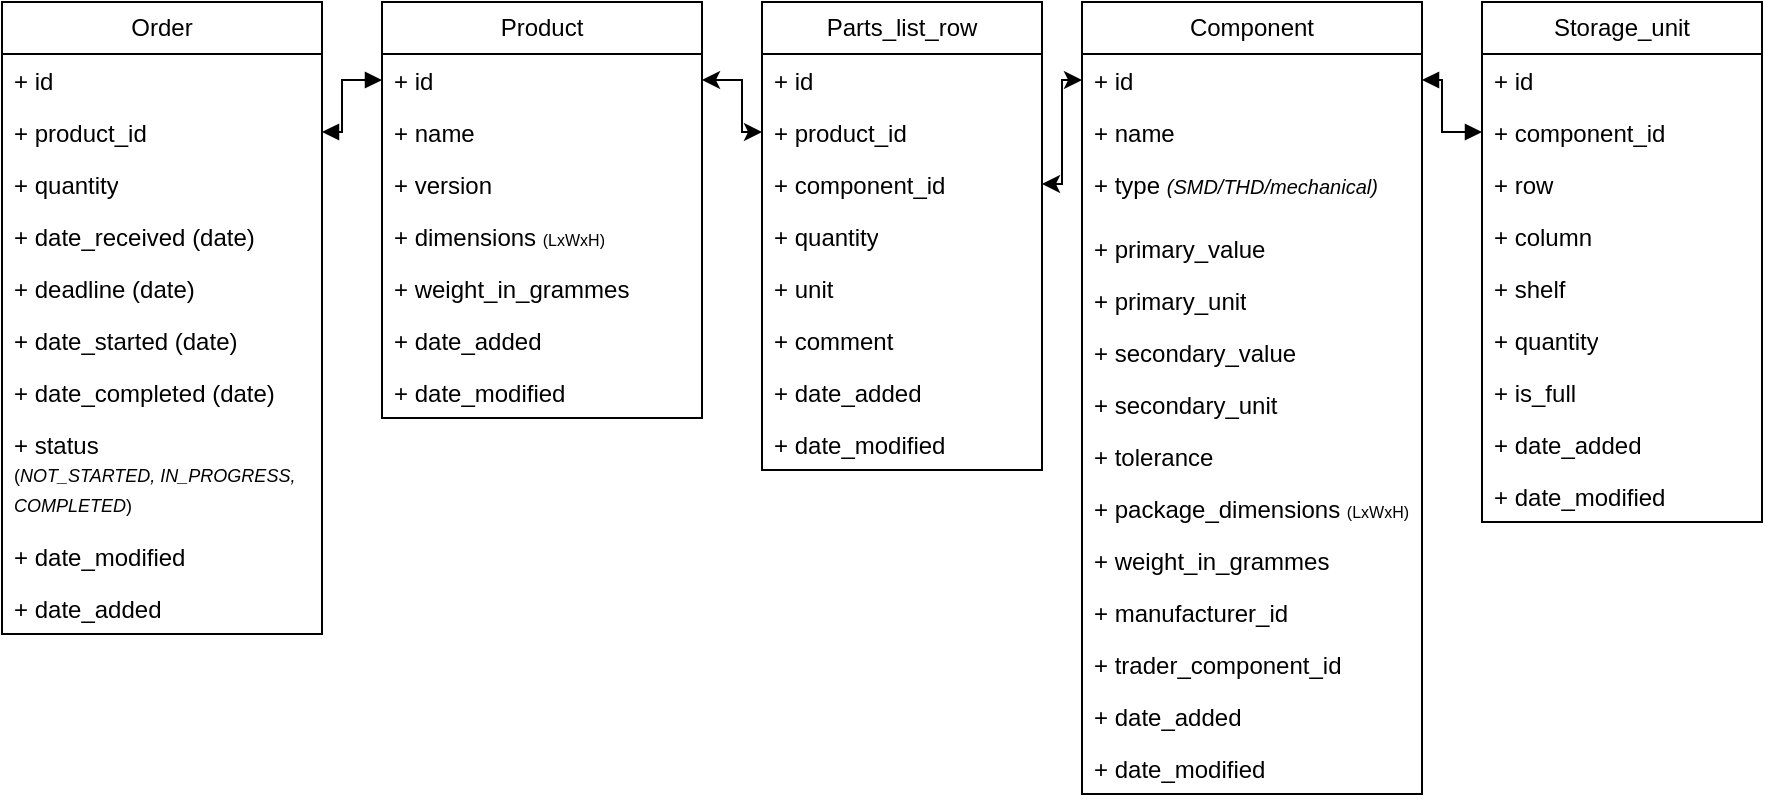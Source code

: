 <mxfile version="21.1.2" type="device">
  <diagram name="Page-1" id="a7904f86-f2b4-8e86-fa97-74104820619b">
    <mxGraphModel dx="1418" dy="828" grid="1" gridSize="10" guides="1" tooltips="1" connect="1" arrows="1" fold="1" page="1" pageScale="1" pageWidth="1100" pageHeight="850" background="none" math="0" shadow="0">
      <root>
        <mxCell id="0" />
        <mxCell id="1" parent="0" />
        <mxCell id="24794b860abc3c2d-30" style="edgeStyle=orthogonalEdgeStyle;rounded=0;html=1;labelBackgroundColor=none;endArrow=none;endFill=0;endSize=8;fontFamily=Verdana;fontSize=12;align=left;" parent="1" edge="1">
          <mxGeometry relative="1" as="geometry">
            <Array as="points">
              <mxPoint x="110" y="90" />
              <mxPoint x="670" y="90" />
            </Array>
            <mxPoint x="110" y="205" as="sourcePoint" />
          </mxGeometry>
        </mxCell>
        <mxCell id="yLfxssdiSvaUAgOerNLs-10" value="Order" style="swimlane;fontStyle=0;childLayout=stackLayout;horizontal=1;startSize=26;fillColor=none;horizontalStack=0;resizeParent=1;resizeParentMax=0;resizeLast=0;collapsible=1;marginBottom=0;whiteSpace=wrap;html=1;" parent="1" vertex="1">
          <mxGeometry x="70" y="90" width="160" height="316" as="geometry" />
        </mxCell>
        <mxCell id="yLfxssdiSvaUAgOerNLs-25" value="+ id" style="text;strokeColor=none;fillColor=none;align=left;verticalAlign=top;spacingLeft=4;spacingRight=4;overflow=hidden;rotatable=0;points=[[0,0.5],[1,0.5]];portConstraint=eastwest;whiteSpace=wrap;html=1;" parent="yLfxssdiSvaUAgOerNLs-10" vertex="1">
          <mxGeometry y="26" width="160" height="26" as="geometry" />
        </mxCell>
        <mxCell id="yLfxssdiSvaUAgOerNLs-12" value="+ product_id" style="text;strokeColor=none;fillColor=none;align=left;verticalAlign=top;spacingLeft=4;spacingRight=4;overflow=hidden;rotatable=0;points=[[0,0.5],[1,0.5]];portConstraint=eastwest;whiteSpace=wrap;html=1;" parent="yLfxssdiSvaUAgOerNLs-10" vertex="1">
          <mxGeometry y="52" width="160" height="26" as="geometry" />
        </mxCell>
        <mxCell id="yLfxssdiSvaUAgOerNLs-13" value="+ quantity" style="text;strokeColor=none;fillColor=none;align=left;verticalAlign=top;spacingLeft=4;spacingRight=4;overflow=hidden;rotatable=0;points=[[0,0.5],[1,0.5]];portConstraint=eastwest;whiteSpace=wrap;html=1;" parent="yLfxssdiSvaUAgOerNLs-10" vertex="1">
          <mxGeometry y="78" width="160" height="26" as="geometry" />
        </mxCell>
        <mxCell id="yLfxssdiSvaUAgOerNLs-15" value="+ date_received (date)" style="text;strokeColor=none;fillColor=none;align=left;verticalAlign=top;spacingLeft=4;spacingRight=4;overflow=hidden;rotatable=0;points=[[0,0.5],[1,0.5]];portConstraint=eastwest;whiteSpace=wrap;html=1;" parent="yLfxssdiSvaUAgOerNLs-10" vertex="1">
          <mxGeometry y="104" width="160" height="26" as="geometry" />
        </mxCell>
        <mxCell id="yLfxssdiSvaUAgOerNLs-16" value="+ deadline (date)" style="text;strokeColor=none;fillColor=none;align=left;verticalAlign=top;spacingLeft=4;spacingRight=4;overflow=hidden;rotatable=0;points=[[0,0.5],[1,0.5]];portConstraint=eastwest;whiteSpace=wrap;html=1;" parent="yLfxssdiSvaUAgOerNLs-10" vertex="1">
          <mxGeometry y="130" width="160" height="26" as="geometry" />
        </mxCell>
        <mxCell id="yLfxssdiSvaUAgOerNLs-17" value="+ date_started (date)" style="text;strokeColor=none;fillColor=none;align=left;verticalAlign=top;spacingLeft=4;spacingRight=4;overflow=hidden;rotatable=0;points=[[0,0.5],[1,0.5]];portConstraint=eastwest;whiteSpace=wrap;html=1;" parent="yLfxssdiSvaUAgOerNLs-10" vertex="1">
          <mxGeometry y="156" width="160" height="26" as="geometry" />
        </mxCell>
        <mxCell id="yLfxssdiSvaUAgOerNLs-18" value="+ date_completed (date)" style="text;strokeColor=none;fillColor=none;align=left;verticalAlign=top;spacingLeft=4;spacingRight=4;overflow=hidden;rotatable=0;points=[[0,0.5],[1,0.5]];portConstraint=eastwest;whiteSpace=wrap;html=1;" parent="yLfxssdiSvaUAgOerNLs-10" vertex="1">
          <mxGeometry y="182" width="160" height="26" as="geometry" />
        </mxCell>
        <mxCell id="EyobOdSp5kL_Q-B3W6Bk-1" value="+ status&lt;br&gt;&lt;font style=&quot;font-size: 9px;&quot;&gt;(&lt;font style=&quot;font-size: 9px;&quot;&gt;&lt;i&gt;NOT_STARTED, IN_PROGRESS, COMPLETED&lt;/i&gt;&lt;/font&gt;&lt;span style=&quot;background-color: initial;&quot;&gt;)&lt;br&gt;&lt;/span&gt;&lt;/font&gt;" style="text;strokeColor=none;fillColor=none;align=left;verticalAlign=top;spacingLeft=4;spacingRight=4;overflow=hidden;rotatable=0;points=[[0,0.5],[1,0.5]];portConstraint=eastwest;whiteSpace=wrap;html=1;" parent="yLfxssdiSvaUAgOerNLs-10" vertex="1">
          <mxGeometry y="208" width="160" height="56" as="geometry" />
        </mxCell>
        <mxCell id="1M4pDCCjpIZbNK-whjdR-2" value="+ date_modified" style="text;strokeColor=none;fillColor=none;align=left;verticalAlign=top;spacingLeft=4;spacingRight=4;overflow=hidden;rotatable=0;points=[[0,0.5],[1,0.5]];portConstraint=eastwest;whiteSpace=wrap;html=1;" vertex="1" parent="yLfxssdiSvaUAgOerNLs-10">
          <mxGeometry y="264" width="160" height="26" as="geometry" />
        </mxCell>
        <mxCell id="1M4pDCCjpIZbNK-whjdR-1" value="+ date_added" style="text;strokeColor=none;fillColor=none;align=left;verticalAlign=top;spacingLeft=4;spacingRight=4;overflow=hidden;rotatable=0;points=[[0,0.5],[1,0.5]];portConstraint=eastwest;whiteSpace=wrap;html=1;" vertex="1" parent="yLfxssdiSvaUAgOerNLs-10">
          <mxGeometry y="290" width="160" height="26" as="geometry" />
        </mxCell>
        <mxCell id="yLfxssdiSvaUAgOerNLs-19" value="Product" style="swimlane;fontStyle=0;childLayout=stackLayout;horizontal=1;startSize=26;fillColor=none;horizontalStack=0;resizeParent=1;resizeParentMax=0;resizeLast=0;collapsible=1;marginBottom=0;whiteSpace=wrap;html=1;" parent="1" vertex="1">
          <mxGeometry x="260" y="90" width="160" height="208" as="geometry" />
        </mxCell>
        <mxCell id="yLfxssdiSvaUAgOerNLs-20" value="+ id" style="text;strokeColor=none;fillColor=none;align=left;verticalAlign=top;spacingLeft=4;spacingRight=4;overflow=hidden;rotatable=0;points=[[0,0.5],[1,0.5]];portConstraint=eastwest;whiteSpace=wrap;html=1;" parent="yLfxssdiSvaUAgOerNLs-19" vertex="1">
          <mxGeometry y="26" width="160" height="26" as="geometry" />
        </mxCell>
        <mxCell id="yLfxssdiSvaUAgOerNLs-21" value="+ name" style="text;strokeColor=none;fillColor=none;align=left;verticalAlign=top;spacingLeft=4;spacingRight=4;overflow=hidden;rotatable=0;points=[[0,0.5],[1,0.5]];portConstraint=eastwest;whiteSpace=wrap;html=1;" parent="yLfxssdiSvaUAgOerNLs-19" vertex="1">
          <mxGeometry y="52" width="160" height="26" as="geometry" />
        </mxCell>
        <mxCell id="yLfxssdiSvaUAgOerNLs-33" value="+ version" style="text;strokeColor=none;fillColor=none;align=left;verticalAlign=top;spacingLeft=4;spacingRight=4;overflow=hidden;rotatable=0;points=[[0,0.5],[1,0.5]];portConstraint=eastwest;whiteSpace=wrap;html=1;" parent="yLfxssdiSvaUAgOerNLs-19" vertex="1">
          <mxGeometry y="78" width="160" height="26" as="geometry" />
        </mxCell>
        <mxCell id="yLfxssdiSvaUAgOerNLs-75" value="+ dimensions &lt;font style=&quot;font-size: 8px;&quot;&gt;(LxWxH)&lt;/font&gt;" style="text;strokeColor=none;fillColor=none;align=left;verticalAlign=top;spacingLeft=4;spacingRight=4;overflow=hidden;rotatable=0;points=[[0,0.5],[1,0.5]];portConstraint=eastwest;whiteSpace=wrap;html=1;" parent="yLfxssdiSvaUAgOerNLs-19" vertex="1">
          <mxGeometry y="104" width="160" height="26" as="geometry" />
        </mxCell>
        <mxCell id="yLfxssdiSvaUAgOerNLs-76" value="+ weight_in_grammes" style="text;strokeColor=none;fillColor=none;align=left;verticalAlign=top;spacingLeft=4;spacingRight=4;overflow=hidden;rotatable=0;points=[[0,0.5],[1,0.5]];portConstraint=eastwest;whiteSpace=wrap;html=1;" parent="yLfxssdiSvaUAgOerNLs-19" vertex="1">
          <mxGeometry y="130" width="160" height="26" as="geometry" />
        </mxCell>
        <mxCell id="1M4pDCCjpIZbNK-whjdR-3" value="+ date_added" style="text;strokeColor=none;fillColor=none;align=left;verticalAlign=top;spacingLeft=4;spacingRight=4;overflow=hidden;rotatable=0;points=[[0,0.5],[1,0.5]];portConstraint=eastwest;whiteSpace=wrap;html=1;" vertex="1" parent="yLfxssdiSvaUAgOerNLs-19">
          <mxGeometry y="156" width="160" height="26" as="geometry" />
        </mxCell>
        <mxCell id="1M4pDCCjpIZbNK-whjdR-4" value="+ date_modified" style="text;strokeColor=none;fillColor=none;align=left;verticalAlign=top;spacingLeft=4;spacingRight=4;overflow=hidden;rotatable=0;points=[[0,0.5],[1,0.5]];portConstraint=eastwest;whiteSpace=wrap;html=1;" vertex="1" parent="yLfxssdiSvaUAgOerNLs-19">
          <mxGeometry y="182" width="160" height="26" as="geometry" />
        </mxCell>
        <mxCell id="yLfxssdiSvaUAgOerNLs-40" value="" style="endArrow=block;startArrow=block;endFill=1;startFill=1;html=1;rounded=0;exitX=1;exitY=0.5;exitDx=0;exitDy=0;entryX=0;entryY=0.5;entryDx=0;entryDy=0;edgeStyle=orthogonalEdgeStyle;" parent="1" source="yLfxssdiSvaUAgOerNLs-12" target="yLfxssdiSvaUAgOerNLs-20" edge="1">
          <mxGeometry width="160" relative="1" as="geometry">
            <mxPoint x="355" y="40" as="sourcePoint" />
            <mxPoint x="515" y="40" as="targetPoint" />
            <Array as="points">
              <mxPoint x="240" y="155" />
              <mxPoint x="240" y="129" />
            </Array>
          </mxGeometry>
        </mxCell>
        <mxCell id="yLfxssdiSvaUAgOerNLs-59" value="Component" style="swimlane;fontStyle=0;childLayout=stackLayout;horizontal=1;startSize=26;fillColor=none;horizontalStack=0;resizeParent=1;resizeParentMax=0;resizeLast=0;collapsible=1;marginBottom=0;whiteSpace=wrap;html=1;" parent="1" vertex="1">
          <mxGeometry x="610" y="90" width="170" height="396" as="geometry" />
        </mxCell>
        <mxCell id="yLfxssdiSvaUAgOerNLs-60" value="+ id" style="text;strokeColor=none;fillColor=none;align=left;verticalAlign=top;spacingLeft=4;spacingRight=4;overflow=hidden;rotatable=0;points=[[0,0.5],[1,0.5]];portConstraint=eastwest;whiteSpace=wrap;html=1;" parent="yLfxssdiSvaUAgOerNLs-59" vertex="1">
          <mxGeometry y="26" width="170" height="26" as="geometry" />
        </mxCell>
        <mxCell id="yLfxssdiSvaUAgOerNLs-61" value="+ name" style="text;strokeColor=none;fillColor=none;align=left;verticalAlign=top;spacingLeft=4;spacingRight=4;overflow=hidden;rotatable=0;points=[[0,0.5],[1,0.5]];portConstraint=eastwest;whiteSpace=wrap;html=1;" parent="yLfxssdiSvaUAgOerNLs-59" vertex="1">
          <mxGeometry y="52" width="170" height="26" as="geometry" />
        </mxCell>
        <mxCell id="yLfxssdiSvaUAgOerNLs-62" value="+ type &lt;i&gt;&lt;font style=&quot;font-size: 10px;&quot;&gt;(SMD/THD/mechanical)&lt;/font&gt;&lt;/i&gt;" style="text;strokeColor=none;fillColor=none;align=left;verticalAlign=top;spacingLeft=4;spacingRight=4;overflow=hidden;rotatable=0;points=[[0,0.5],[1,0.5]];portConstraint=eastwest;whiteSpace=wrap;html=1;" parent="yLfxssdiSvaUAgOerNLs-59" vertex="1">
          <mxGeometry y="78" width="170" height="32" as="geometry" />
        </mxCell>
        <mxCell id="yLfxssdiSvaUAgOerNLs-69" value="+ primary_value" style="text;strokeColor=none;fillColor=none;align=left;verticalAlign=top;spacingLeft=4;spacingRight=4;overflow=hidden;rotatable=0;points=[[0,0.5],[1,0.5]];portConstraint=eastwest;whiteSpace=wrap;html=1;" parent="yLfxssdiSvaUAgOerNLs-59" vertex="1">
          <mxGeometry y="110" width="170" height="26" as="geometry" />
        </mxCell>
        <mxCell id="yLfxssdiSvaUAgOerNLs-70" value="+ primary_unit" style="text;strokeColor=none;fillColor=none;align=left;verticalAlign=top;spacingLeft=4;spacingRight=4;overflow=hidden;rotatable=0;points=[[0,0.5],[1,0.5]];portConstraint=eastwest;whiteSpace=wrap;html=1;" parent="yLfxssdiSvaUAgOerNLs-59" vertex="1">
          <mxGeometry y="136" width="170" height="26" as="geometry" />
        </mxCell>
        <mxCell id="yLfxssdiSvaUAgOerNLs-71" value="+ secondary_value" style="text;strokeColor=none;fillColor=none;align=left;verticalAlign=top;spacingLeft=4;spacingRight=4;overflow=hidden;rotatable=0;points=[[0,0.5],[1,0.5]];portConstraint=eastwest;whiteSpace=wrap;html=1;" parent="yLfxssdiSvaUAgOerNLs-59" vertex="1">
          <mxGeometry y="162" width="170" height="26" as="geometry" />
        </mxCell>
        <mxCell id="yLfxssdiSvaUAgOerNLs-72" value="+ secondary_unit" style="text;strokeColor=none;fillColor=none;align=left;verticalAlign=top;spacingLeft=4;spacingRight=4;overflow=hidden;rotatable=0;points=[[0,0.5],[1,0.5]];portConstraint=eastwest;whiteSpace=wrap;html=1;" parent="yLfxssdiSvaUAgOerNLs-59" vertex="1">
          <mxGeometry y="188" width="170" height="26" as="geometry" />
        </mxCell>
        <mxCell id="yLfxssdiSvaUAgOerNLs-73" value="+ tolerance" style="text;strokeColor=none;fillColor=none;align=left;verticalAlign=top;spacingLeft=4;spacingRight=4;overflow=hidden;rotatable=0;points=[[0,0.5],[1,0.5]];portConstraint=eastwest;whiteSpace=wrap;html=1;" parent="yLfxssdiSvaUAgOerNLs-59" vertex="1">
          <mxGeometry y="214" width="170" height="26" as="geometry" />
        </mxCell>
        <mxCell id="yLfxssdiSvaUAgOerNLs-74" value="+ package_dimensions &lt;font style=&quot;font-size: 8px;&quot;&gt;(LxWxH)&lt;/font&gt;" style="text;strokeColor=none;fillColor=none;align=left;verticalAlign=top;spacingLeft=4;spacingRight=4;overflow=hidden;rotatable=0;points=[[0,0.5],[1,0.5]];portConstraint=eastwest;whiteSpace=wrap;html=1;" parent="yLfxssdiSvaUAgOerNLs-59" vertex="1">
          <mxGeometry y="240" width="170" height="26" as="geometry" />
        </mxCell>
        <mxCell id="yLfxssdiSvaUAgOerNLs-63" value="+ weight_in_grammes" style="text;strokeColor=none;fillColor=none;align=left;verticalAlign=top;spacingLeft=4;spacingRight=4;overflow=hidden;rotatable=0;points=[[0,0.5],[1,0.5]];portConstraint=eastwest;whiteSpace=wrap;html=1;" parent="yLfxssdiSvaUAgOerNLs-59" vertex="1">
          <mxGeometry y="266" width="170" height="26" as="geometry" />
        </mxCell>
        <mxCell id="yLfxssdiSvaUAgOerNLs-66" value="+ manufacturer_id" style="text;strokeColor=none;fillColor=none;align=left;verticalAlign=top;spacingLeft=4;spacingRight=4;overflow=hidden;rotatable=0;points=[[0,0.5],[1,0.5]];portConstraint=eastwest;whiteSpace=wrap;html=1;" parent="yLfxssdiSvaUAgOerNLs-59" vertex="1">
          <mxGeometry y="292" width="170" height="26" as="geometry" />
        </mxCell>
        <mxCell id="yLfxssdiSvaUAgOerNLs-68" value="+ trader_component_id" style="text;strokeColor=none;fillColor=none;align=left;verticalAlign=top;spacingLeft=4;spacingRight=4;overflow=hidden;rotatable=0;points=[[0,0.5],[1,0.5]];portConstraint=eastwest;whiteSpace=wrap;html=1;" parent="yLfxssdiSvaUAgOerNLs-59" vertex="1">
          <mxGeometry y="318" width="170" height="26" as="geometry" />
        </mxCell>
        <mxCell id="1M4pDCCjpIZbNK-whjdR-5" value="+ date_added" style="text;strokeColor=none;fillColor=none;align=left;verticalAlign=top;spacingLeft=4;spacingRight=4;overflow=hidden;rotatable=0;points=[[0,0.5],[1,0.5]];portConstraint=eastwest;whiteSpace=wrap;html=1;" vertex="1" parent="yLfxssdiSvaUAgOerNLs-59">
          <mxGeometry y="344" width="170" height="26" as="geometry" />
        </mxCell>
        <mxCell id="1M4pDCCjpIZbNK-whjdR-6" value="+ date_modified" style="text;strokeColor=none;fillColor=none;align=left;verticalAlign=top;spacingLeft=4;spacingRight=4;overflow=hidden;rotatable=0;points=[[0,0.5],[1,0.5]];portConstraint=eastwest;whiteSpace=wrap;html=1;" vertex="1" parent="yLfxssdiSvaUAgOerNLs-59">
          <mxGeometry y="370" width="170" height="26" as="geometry" />
        </mxCell>
        <mxCell id="yLfxssdiSvaUAgOerNLs-79" value="Storage_unit" style="swimlane;fontStyle=0;childLayout=stackLayout;horizontal=1;startSize=26;fillColor=none;horizontalStack=0;resizeParent=1;resizeParentMax=0;resizeLast=0;collapsible=1;marginBottom=0;whiteSpace=wrap;html=1;" parent="1" vertex="1">
          <mxGeometry x="810" y="90" width="140" height="260" as="geometry" />
        </mxCell>
        <mxCell id="yLfxssdiSvaUAgOerNLs-80" value="+ id" style="text;strokeColor=none;fillColor=none;align=left;verticalAlign=top;spacingLeft=4;spacingRight=4;overflow=hidden;rotatable=0;points=[[0,0.5],[1,0.5]];portConstraint=eastwest;whiteSpace=wrap;html=1;" parent="yLfxssdiSvaUAgOerNLs-79" vertex="1">
          <mxGeometry y="26" width="140" height="26" as="geometry" />
        </mxCell>
        <mxCell id="yLfxssdiSvaUAgOerNLs-81" value="+ component_id" style="text;strokeColor=none;fillColor=none;align=left;verticalAlign=top;spacingLeft=4;spacingRight=4;overflow=hidden;rotatable=0;points=[[0,0.5],[1,0.5]];portConstraint=eastwest;whiteSpace=wrap;html=1;" parent="yLfxssdiSvaUAgOerNLs-79" vertex="1">
          <mxGeometry y="52" width="140" height="26" as="geometry" />
        </mxCell>
        <mxCell id="C-D4dl75lWquD5fjDeei-1" value="+ row" style="text;strokeColor=none;fillColor=none;align=left;verticalAlign=top;spacingLeft=4;spacingRight=4;overflow=hidden;rotatable=0;points=[[0,0.5],[1,0.5]];portConstraint=eastwest;whiteSpace=wrap;html=1;" parent="yLfxssdiSvaUAgOerNLs-79" vertex="1">
          <mxGeometry y="78" width="140" height="26" as="geometry" />
        </mxCell>
        <mxCell id="C-D4dl75lWquD5fjDeei-2" value="+ column" style="text;strokeColor=none;fillColor=none;align=left;verticalAlign=top;spacingLeft=4;spacingRight=4;overflow=hidden;rotatable=0;points=[[0,0.5],[1,0.5]];portConstraint=eastwest;whiteSpace=wrap;html=1;" parent="yLfxssdiSvaUAgOerNLs-79" vertex="1">
          <mxGeometry y="104" width="140" height="26" as="geometry" />
        </mxCell>
        <mxCell id="C-D4dl75lWquD5fjDeei-3" value="+ shelf" style="text;strokeColor=none;fillColor=none;align=left;verticalAlign=top;spacingLeft=4;spacingRight=4;overflow=hidden;rotatable=0;points=[[0,0.5],[1,0.5]];portConstraint=eastwest;whiteSpace=wrap;html=1;" parent="yLfxssdiSvaUAgOerNLs-79" vertex="1">
          <mxGeometry y="130" width="140" height="26" as="geometry" />
        </mxCell>
        <mxCell id="yLfxssdiSvaUAgOerNLs-82" value="+ quantity" style="text;strokeColor=none;fillColor=none;align=left;verticalAlign=top;spacingLeft=4;spacingRight=4;overflow=hidden;rotatable=0;points=[[0,0.5],[1,0.5]];portConstraint=eastwest;whiteSpace=wrap;html=1;" parent="yLfxssdiSvaUAgOerNLs-79" vertex="1">
          <mxGeometry y="156" width="140" height="26" as="geometry" />
        </mxCell>
        <mxCell id="C-D4dl75lWquD5fjDeei-4" value="+ is_full" style="text;strokeColor=none;fillColor=none;align=left;verticalAlign=top;spacingLeft=4;spacingRight=4;overflow=hidden;rotatable=0;points=[[0,0.5],[1,0.5]];portConstraint=eastwest;whiteSpace=wrap;html=1;" parent="yLfxssdiSvaUAgOerNLs-79" vertex="1">
          <mxGeometry y="182" width="140" height="26" as="geometry" />
        </mxCell>
        <mxCell id="1M4pDCCjpIZbNK-whjdR-7" value="+ date_added" style="text;strokeColor=none;fillColor=none;align=left;verticalAlign=top;spacingLeft=4;spacingRight=4;overflow=hidden;rotatable=0;points=[[0,0.5],[1,0.5]];portConstraint=eastwest;whiteSpace=wrap;html=1;" vertex="1" parent="yLfxssdiSvaUAgOerNLs-79">
          <mxGeometry y="208" width="140" height="26" as="geometry" />
        </mxCell>
        <mxCell id="1M4pDCCjpIZbNK-whjdR-8" value="+ date_modified" style="text;strokeColor=none;fillColor=none;align=left;verticalAlign=top;spacingLeft=4;spacingRight=4;overflow=hidden;rotatable=0;points=[[0,0.5],[1,0.5]];portConstraint=eastwest;whiteSpace=wrap;html=1;" vertex="1" parent="yLfxssdiSvaUAgOerNLs-79">
          <mxGeometry y="234" width="140" height="26" as="geometry" />
        </mxCell>
        <mxCell id="yLfxssdiSvaUAgOerNLs-87" value="" style="endArrow=block;startArrow=block;endFill=1;startFill=1;html=1;rounded=0;exitX=1;exitY=0.5;exitDx=0;exitDy=0;entryX=0;entryY=0.5;entryDx=0;entryDy=0;edgeStyle=orthogonalEdgeStyle;" parent="1" source="yLfxssdiSvaUAgOerNLs-60" target="yLfxssdiSvaUAgOerNLs-81" edge="1">
          <mxGeometry width="160" relative="1" as="geometry">
            <mxPoint x="850" y="284" as="sourcePoint" />
            <mxPoint x="1010" y="284" as="targetPoint" />
            <Array as="points">
              <mxPoint x="790" y="129" />
              <mxPoint x="790" y="155" />
            </Array>
          </mxGeometry>
        </mxCell>
        <mxCell id="CY3FvTygYYsW5YtFWr8B-18" value="Parts_list_row" style="swimlane;fontStyle=0;childLayout=stackLayout;horizontal=1;startSize=26;fillColor=none;horizontalStack=0;resizeParent=1;resizeParentMax=0;resizeLast=0;collapsible=1;marginBottom=0;whiteSpace=wrap;html=1;" parent="1" vertex="1">
          <mxGeometry x="450" y="90" width="140" height="234" as="geometry" />
        </mxCell>
        <mxCell id="CY3FvTygYYsW5YtFWr8B-19" value="+ id" style="text;strokeColor=none;fillColor=none;align=left;verticalAlign=top;spacingLeft=4;spacingRight=4;overflow=hidden;rotatable=0;points=[[0,0.5],[1,0.5]];portConstraint=eastwest;whiteSpace=wrap;html=1;" parent="CY3FvTygYYsW5YtFWr8B-18" vertex="1">
          <mxGeometry y="26" width="140" height="26" as="geometry" />
        </mxCell>
        <mxCell id="CY3FvTygYYsW5YtFWr8B-27" value="+ product_id" style="text;strokeColor=none;fillColor=none;align=left;verticalAlign=top;spacingLeft=4;spacingRight=4;overflow=hidden;rotatable=0;points=[[0,0.5],[1,0.5]];portConstraint=eastwest;whiteSpace=wrap;html=1;" parent="CY3FvTygYYsW5YtFWr8B-18" vertex="1">
          <mxGeometry y="52" width="140" height="26" as="geometry" />
        </mxCell>
        <mxCell id="yLfxssdiSvaUAgOerNLs-43" value="+ component_id" style="text;strokeColor=none;fillColor=none;align=left;verticalAlign=top;spacingLeft=4;spacingRight=4;overflow=hidden;rotatable=0;points=[[0,0.5],[1,0.5]];portConstraint=eastwest;whiteSpace=wrap;html=1;" parent="CY3FvTygYYsW5YtFWr8B-18" vertex="1">
          <mxGeometry y="78" width="140" height="26" as="geometry" />
        </mxCell>
        <mxCell id="yLfxssdiSvaUAgOerNLs-64" value="+ quantity" style="text;strokeColor=none;fillColor=none;align=left;verticalAlign=top;spacingLeft=4;spacingRight=4;overflow=hidden;rotatable=0;points=[[0,0.5],[1,0.5]];portConstraint=eastwest;whiteSpace=wrap;html=1;" parent="CY3FvTygYYsW5YtFWr8B-18" vertex="1">
          <mxGeometry y="104" width="140" height="26" as="geometry" />
        </mxCell>
        <mxCell id="yLfxssdiSvaUAgOerNLs-44" value="+ unit" style="text;strokeColor=none;fillColor=none;align=left;verticalAlign=top;spacingLeft=4;spacingRight=4;overflow=hidden;rotatable=0;points=[[0,0.5],[1,0.5]];portConstraint=eastwest;whiteSpace=wrap;html=1;" parent="CY3FvTygYYsW5YtFWr8B-18" vertex="1">
          <mxGeometry y="130" width="140" height="26" as="geometry" />
        </mxCell>
        <mxCell id="yLfxssdiSvaUAgOerNLs-45" value="+ comment" style="text;strokeColor=none;fillColor=none;align=left;verticalAlign=top;spacingLeft=4;spacingRight=4;overflow=hidden;rotatable=0;points=[[0,0.5],[1,0.5]];portConstraint=eastwest;whiteSpace=wrap;html=1;" parent="CY3FvTygYYsW5YtFWr8B-18" vertex="1">
          <mxGeometry y="156" width="140" height="26" as="geometry" />
        </mxCell>
        <mxCell id="yLfxssdiSvaUAgOerNLs-46" value="+ date_added" style="text;strokeColor=none;fillColor=none;align=left;verticalAlign=top;spacingLeft=4;spacingRight=4;overflow=hidden;rotatable=0;points=[[0,0.5],[1,0.5]];portConstraint=eastwest;whiteSpace=wrap;html=1;" parent="CY3FvTygYYsW5YtFWr8B-18" vertex="1">
          <mxGeometry y="182" width="140" height="26" as="geometry" />
        </mxCell>
        <mxCell id="yLfxssdiSvaUAgOerNLs-47" value="+ date_modified" style="text;strokeColor=none;fillColor=none;align=left;verticalAlign=top;spacingLeft=4;spacingRight=4;overflow=hidden;rotatable=0;points=[[0,0.5],[1,0.5]];portConstraint=eastwest;whiteSpace=wrap;html=1;" parent="CY3FvTygYYsW5YtFWr8B-18" vertex="1">
          <mxGeometry y="208" width="140" height="26" as="geometry" />
        </mxCell>
        <mxCell id="CY3FvTygYYsW5YtFWr8B-26" value="" style="endArrow=classic;startArrow=classic;html=1;rounded=0;entryX=0;entryY=0.5;entryDx=0;entryDy=0;edgeStyle=orthogonalEdgeStyle;" parent="1" source="yLfxssdiSvaUAgOerNLs-20" target="CY3FvTygYYsW5YtFWr8B-27" edge="1">
          <mxGeometry width="50" height="50" relative="1" as="geometry">
            <mxPoint x="590" y="129" as="sourcePoint" />
            <mxPoint x="580" y="260" as="targetPoint" />
            <Array as="points">
              <mxPoint x="440" y="129" />
              <mxPoint x="440" y="155" />
            </Array>
          </mxGeometry>
        </mxCell>
        <mxCell id="CY3FvTygYYsW5YtFWr8B-29" value="" style="endArrow=classic;startArrow=classic;html=1;rounded=0;exitX=1;exitY=0.5;exitDx=0;exitDy=0;entryX=0;entryY=0.5;entryDx=0;entryDy=0;edgeStyle=elbowEdgeStyle;" parent="1" source="yLfxssdiSvaUAgOerNLs-43" target="yLfxssdiSvaUAgOerNLs-60" edge="1">
          <mxGeometry width="50" height="50" relative="1" as="geometry">
            <mxPoint x="540" y="460" as="sourcePoint" />
            <mxPoint x="590" y="410" as="targetPoint" />
          </mxGeometry>
        </mxCell>
      </root>
    </mxGraphModel>
  </diagram>
</mxfile>
